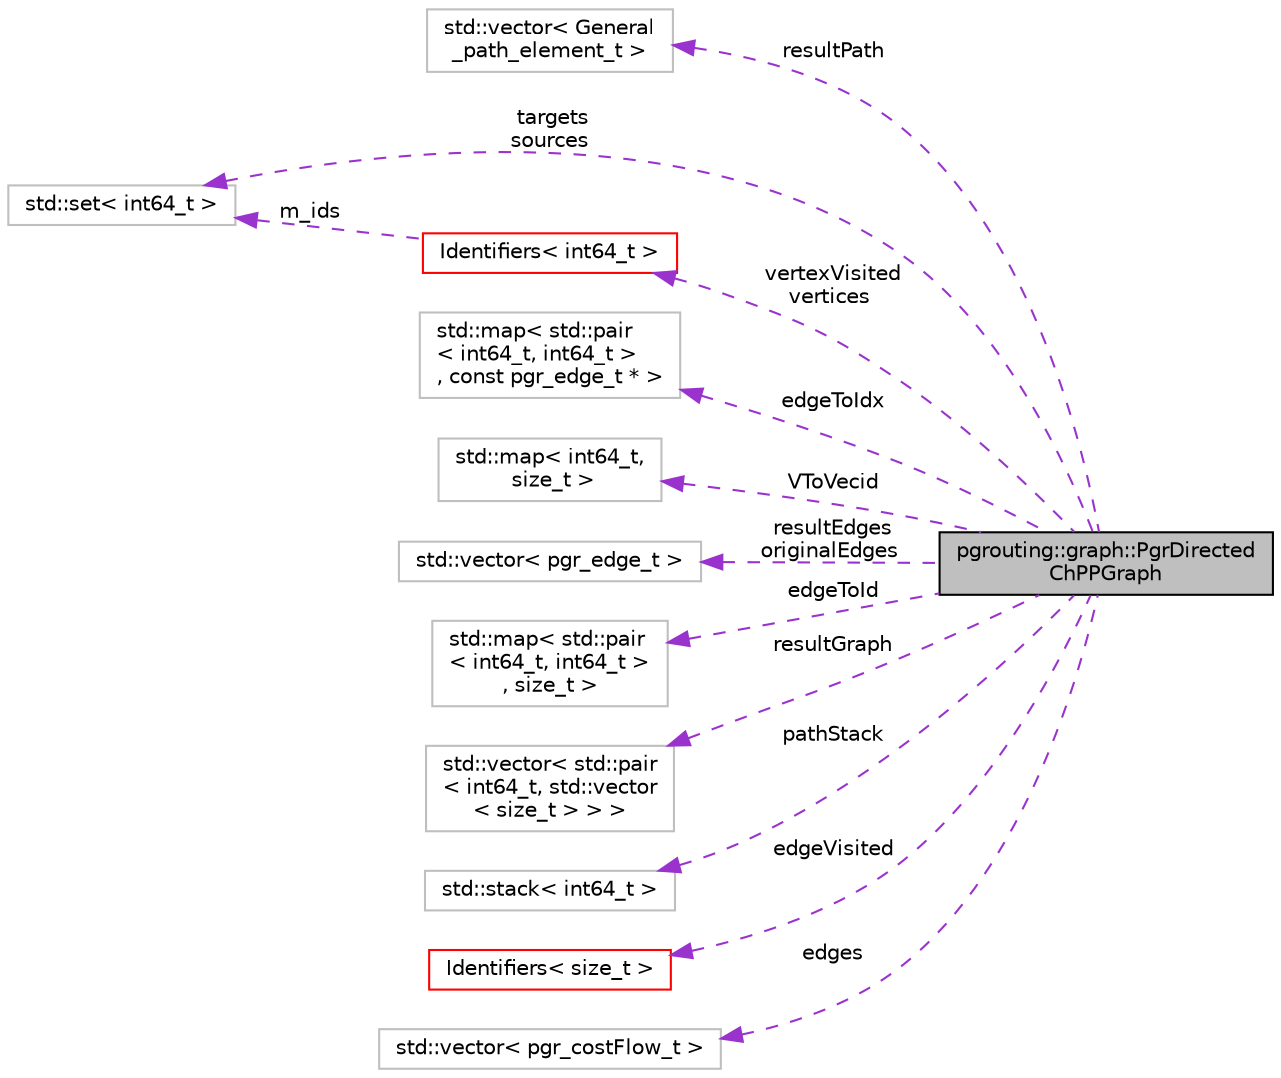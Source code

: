 digraph "pgrouting::graph::PgrDirectedChPPGraph"
{
 // LATEX_PDF_SIZE
  edge [fontname="Helvetica",fontsize="10",labelfontname="Helvetica",labelfontsize="10"];
  node [fontname="Helvetica",fontsize="10",shape=record];
  rankdir="LR";
  Node1 [label="pgrouting::graph::PgrDirected\lChPPGraph",height=0.2,width=0.4,color="black", fillcolor="grey75", style="filled", fontcolor="black",tooltip=" "];
  Node2 -> Node1 [dir="back",color="darkorchid3",fontsize="10",style="dashed",label=" resultPath" ,fontname="Helvetica"];
  Node2 [label="std::vector\< General\l_path_element_t \>",height=0.2,width=0.4,color="grey75", fillcolor="white", style="filled",tooltip=" "];
  Node6 -> Node1 [dir="back",color="darkorchid3",fontsize="10",style="dashed",label=" targets\nsources" ,fontname="Helvetica"];
  Node6 [label="std::set\< int64_t \>",height=0.2,width=0.4,color="grey75", fillcolor="white", style="filled",tooltip=" "];
  Node9 -> Node1 [dir="back",color="darkorchid3",fontsize="10",style="dashed",label=" edgeToIdx" ,fontname="Helvetica"];
  Node9 [label="std::map\< std::pair\l\< int64_t, int64_t \>\l, const pgr_edge_t * \>",height=0.2,width=0.4,color="grey75", fillcolor="white", style="filled",tooltip=" "];
  Node12 -> Node1 [dir="back",color="darkorchid3",fontsize="10",style="dashed",label=" vertexVisited\nvertices" ,fontname="Helvetica"];
  Node12 [label="Identifiers\< int64_t \>",height=0.2,width=0.4,color="red", fillcolor="white", style="filled",URL="$classIdentifiers.html",tooltip=" "];
  Node6 -> Node12 [dir="back",color="darkorchid3",fontsize="10",style="dashed",label=" m_ids" ,fontname="Helvetica"];
  Node15 -> Node1 [dir="back",color="darkorchid3",fontsize="10",style="dashed",label=" VToVecid" ,fontname="Helvetica"];
  Node15 [label="std::map\< int64_t,\l size_t \>",height=0.2,width=0.4,color="grey75", fillcolor="white", style="filled",tooltip=" "];
  Node16 -> Node1 [dir="back",color="darkorchid3",fontsize="10",style="dashed",label=" resultEdges\noriginalEdges" ,fontname="Helvetica"];
  Node16 [label="std::vector\< pgr_edge_t \>",height=0.2,width=0.4,color="grey75", fillcolor="white", style="filled",tooltip=" "];
  Node17 -> Node1 [dir="back",color="darkorchid3",fontsize="10",style="dashed",label=" edgeToId" ,fontname="Helvetica"];
  Node17 [label="std::map\< std::pair\l\< int64_t, int64_t \>\l, size_t \>",height=0.2,width=0.4,color="grey75", fillcolor="white", style="filled",tooltip=" "];
  Node18 -> Node1 [dir="back",color="darkorchid3",fontsize="10",style="dashed",label=" resultGraph" ,fontname="Helvetica"];
  Node18 [label="std::vector\< std::pair\l\< int64_t, std::vector\l\< size_t \> \> \>",height=0.2,width=0.4,color="grey75", fillcolor="white", style="filled",tooltip=" "];
  Node19 -> Node1 [dir="back",color="darkorchid3",fontsize="10",style="dashed",label=" pathStack" ,fontname="Helvetica"];
  Node19 [label="std::stack\< int64_t \>",height=0.2,width=0.4,color="grey75", fillcolor="white", style="filled",tooltip=" "];
  Node21 -> Node1 [dir="back",color="darkorchid3",fontsize="10",style="dashed",label=" edgeVisited" ,fontname="Helvetica"];
  Node21 [label="Identifiers\< size_t \>",height=0.2,width=0.4,color="red", fillcolor="white", style="filled",URL="$classIdentifiers.html",tooltip=" "];
  Node23 -> Node1 [dir="back",color="darkorchid3",fontsize="10",style="dashed",label=" edges" ,fontname="Helvetica"];
  Node23 [label="std::vector\< pgr_costFlow_t \>",height=0.2,width=0.4,color="grey75", fillcolor="white", style="filled",tooltip=" "];
}
